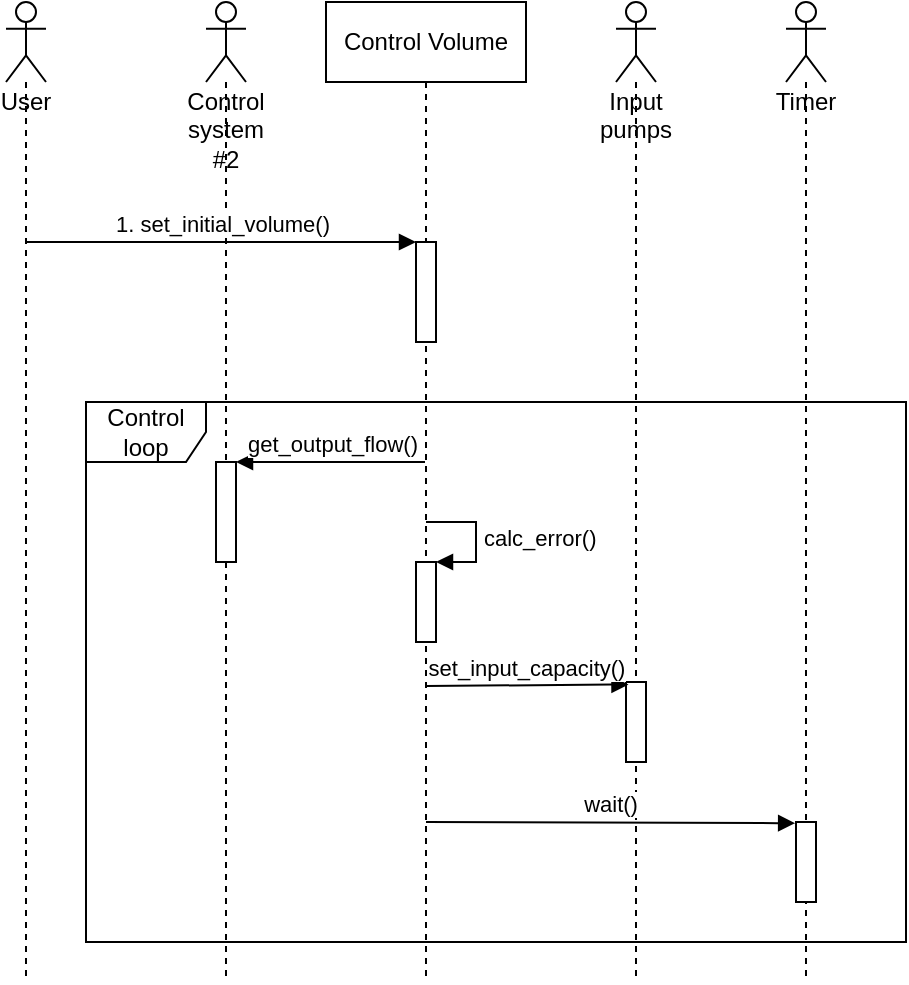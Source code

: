 <mxfile>
    <diagram id="vckkwV_smAUlrpQs1JhD" name="Page-1">
        <mxGraphModel dx="1145" dy="677" grid="1" gridSize="10" guides="1" tooltips="1" connect="1" arrows="1" fold="1" page="1" pageScale="1" pageWidth="850" pageHeight="1100" math="0" shadow="0">
            <root>
                <mxCell id="0"/>
                <mxCell id="1" parent="0"/>
                <mxCell id="2" value="User" style="shape=umlLifeline;participant=umlActor;perimeter=lifelinePerimeter;whiteSpace=wrap;html=1;container=1;collapsible=0;recursiveResize=0;verticalAlign=top;spacingTop=36;outlineConnect=0;" parent="1" vertex="1">
                    <mxGeometry x="110" y="80" width="20" height="490" as="geometry"/>
                </mxCell>
                <mxCell id="3" value="Control Volume" style="shape=umlLifeline;perimeter=lifelinePerimeter;whiteSpace=wrap;html=1;container=1;collapsible=0;recursiveResize=0;outlineConnect=0;" parent="1" vertex="1">
                    <mxGeometry x="270" y="80" width="100" height="490" as="geometry"/>
                </mxCell>
                <mxCell id="8" value="" style="html=1;points=[];perimeter=orthogonalPerimeter;" parent="3" vertex="1">
                    <mxGeometry x="45" y="120" width="10" height="50" as="geometry"/>
                </mxCell>
                <mxCell id="4" value="Control system #2" style="shape=umlLifeline;participant=umlActor;perimeter=lifelinePerimeter;whiteSpace=wrap;html=1;container=1;collapsible=0;recursiveResize=0;verticalAlign=top;spacingTop=36;outlineConnect=0;" parent="1" vertex="1">
                    <mxGeometry x="210" y="80" width="20" height="490" as="geometry"/>
                </mxCell>
                <mxCell id="7" value="Input pumps" style="shape=umlLifeline;participant=umlActor;perimeter=lifelinePerimeter;whiteSpace=wrap;html=1;container=1;collapsible=0;recursiveResize=0;verticalAlign=top;spacingTop=36;outlineConnect=0;" parent="1" vertex="1">
                    <mxGeometry x="415" y="80" width="20" height="490" as="geometry"/>
                </mxCell>
                <mxCell id="12" value="Control loop" style="shape=umlFrame;whiteSpace=wrap;html=1;" vertex="1" parent="1">
                    <mxGeometry x="150" y="280" width="410" height="270" as="geometry"/>
                </mxCell>
                <mxCell id="20" value="1. set_initial_volume()" style="html=1;verticalAlign=bottom;endArrow=block;" edge="1" parent="1">
                    <mxGeometry width="80" relative="1" as="geometry">
                        <mxPoint x="120" y="200" as="sourcePoint"/>
                        <mxPoint x="315" y="200" as="targetPoint"/>
                    </mxGeometry>
                </mxCell>
                <mxCell id="21" value="" style="html=1;points=[];perimeter=orthogonalPerimeter;" vertex="1" parent="1">
                    <mxGeometry x="215" y="310" width="10" height="50" as="geometry"/>
                </mxCell>
                <mxCell id="22" value="get_output_flow()" style="html=1;verticalAlign=bottom;endArrow=none;startArrow=block;startFill=1;endFill=0;" edge="1" parent="1" target="3">
                    <mxGeometry width="80" relative="1" as="geometry">
                        <mxPoint x="225" y="310" as="sourcePoint"/>
                        <mxPoint x="305" y="310" as="targetPoint"/>
                    </mxGeometry>
                </mxCell>
                <mxCell id="32" value="" style="html=1;points=[];perimeter=orthogonalPerimeter;" vertex="1" parent="1">
                    <mxGeometry x="315" y="360" width="10" height="40" as="geometry"/>
                </mxCell>
                <mxCell id="33" value="calc_error()" style="edgeStyle=orthogonalEdgeStyle;html=1;align=left;spacingLeft=2;endArrow=block;rounded=0;entryX=1;entryY=0;" edge="1" target="32" parent="1">
                    <mxGeometry relative="1" as="geometry">
                        <mxPoint x="320" y="340" as="sourcePoint"/>
                        <Array as="points">
                            <mxPoint x="345" y="340"/>
                        </Array>
                    </mxGeometry>
                </mxCell>
                <mxCell id="35" value="Timer" style="shape=umlLifeline;participant=umlActor;perimeter=lifelinePerimeter;whiteSpace=wrap;html=1;container=1;collapsible=0;recursiveResize=0;verticalAlign=top;spacingTop=36;outlineConnect=0;" vertex="1" parent="1">
                    <mxGeometry x="500" y="80" width="20" height="490" as="geometry"/>
                </mxCell>
                <mxCell id="38" value="" style="html=1;points=[];perimeter=orthogonalPerimeter;" vertex="1" parent="35">
                    <mxGeometry x="5" y="410" width="10" height="40" as="geometry"/>
                </mxCell>
                <mxCell id="36" value="" style="html=1;points=[];perimeter=orthogonalPerimeter;" vertex="1" parent="1">
                    <mxGeometry x="420" y="420" width="10" height="40" as="geometry"/>
                </mxCell>
                <mxCell id="37" value="set_input_capacity()" style="html=1;verticalAlign=bottom;endArrow=block;entryX=0.124;entryY=0.031;entryDx=0;entryDy=0;entryPerimeter=0;" edge="1" parent="1" target="36">
                    <mxGeometry width="80" relative="1" as="geometry">
                        <mxPoint x="320" y="422" as="sourcePoint"/>
                        <mxPoint x="400" y="420" as="targetPoint"/>
                    </mxGeometry>
                </mxCell>
                <mxCell id="39" value="wait()" style="html=1;verticalAlign=bottom;endArrow=block;entryX=-0.043;entryY=0.015;entryDx=0;entryDy=0;entryPerimeter=0;" edge="1" parent="1" target="38">
                    <mxGeometry width="80" relative="1" as="geometry">
                        <mxPoint x="320" y="490" as="sourcePoint"/>
                        <mxPoint x="400" y="490" as="targetPoint"/>
                    </mxGeometry>
                </mxCell>
            </root>
        </mxGraphModel>
    </diagram>
</mxfile>
